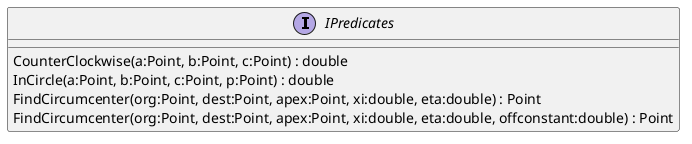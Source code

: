 @startuml
interface IPredicates {
    CounterClockwise(a:Point, b:Point, c:Point) : double
    InCircle(a:Point, b:Point, c:Point, p:Point) : double
    FindCircumcenter(org:Point, dest:Point, apex:Point, xi:double, eta:double) : Point
    FindCircumcenter(org:Point, dest:Point, apex:Point, xi:double, eta:double, offconstant:double) : Point
}
@enduml
